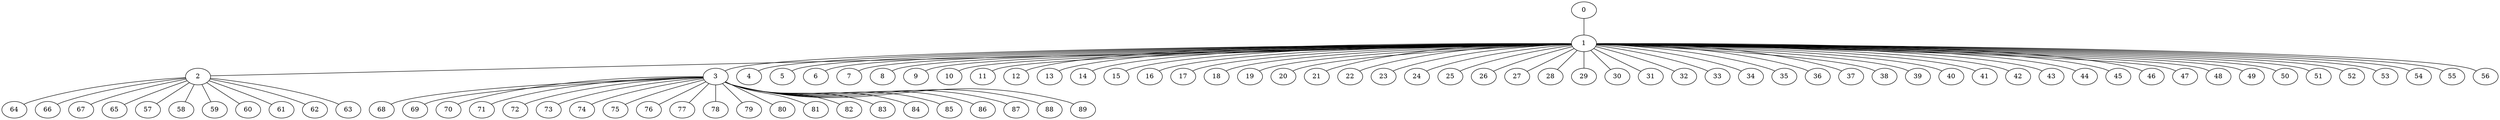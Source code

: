 
graph graphname {
    0 -- 1
1 -- 2
1 -- 3
1 -- 4
1 -- 5
1 -- 6
1 -- 7
1 -- 8
1 -- 9
1 -- 10
1 -- 11
1 -- 12
1 -- 13
1 -- 14
1 -- 15
1 -- 16
1 -- 17
1 -- 18
1 -- 19
1 -- 20
1 -- 21
1 -- 22
1 -- 23
1 -- 24
1 -- 25
1 -- 26
1 -- 27
1 -- 28
1 -- 29
1 -- 30
1 -- 31
1 -- 32
1 -- 33
1 -- 34
1 -- 35
1 -- 36
1 -- 37
1 -- 38
1 -- 39
1 -- 40
1 -- 41
1 -- 42
1 -- 43
1 -- 44
1 -- 45
1 -- 46
1 -- 47
1 -- 48
1 -- 49
1 -- 50
1 -- 51
1 -- 52
1 -- 53
1 -- 54
1 -- 55
1 -- 56
2 -- 64
2 -- 66
2 -- 67
2 -- 65
2 -- 57
2 -- 58
2 -- 59
2 -- 60
2 -- 61
2 -- 62
2 -- 63
3 -- 68
3 -- 69
3 -- 70
3 -- 71
3 -- 72
3 -- 73
3 -- 74
3 -- 75
3 -- 76
3 -- 77
3 -- 78
3 -- 79
3 -- 80
3 -- 81
3 -- 82
3 -- 83
3 -- 84
3 -- 85
3 -- 86
3 -- 87
3 -- 88
3 -- 89

}
